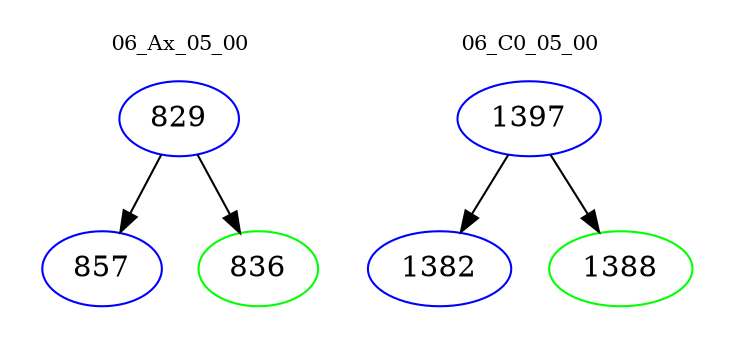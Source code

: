 digraph{
subgraph cluster_0 {
color = white
label = "06_Ax_05_00";
fontsize=10;
T0_829 [label="829", color="blue"]
T0_829 -> T0_857 [color="black"]
T0_857 [label="857", color="blue"]
T0_829 -> T0_836 [color="black"]
T0_836 [label="836", color="green"]
}
subgraph cluster_1 {
color = white
label = "06_C0_05_00";
fontsize=10;
T1_1397 [label="1397", color="blue"]
T1_1397 -> T1_1382 [color="black"]
T1_1382 [label="1382", color="blue"]
T1_1397 -> T1_1388 [color="black"]
T1_1388 [label="1388", color="green"]
}
}
